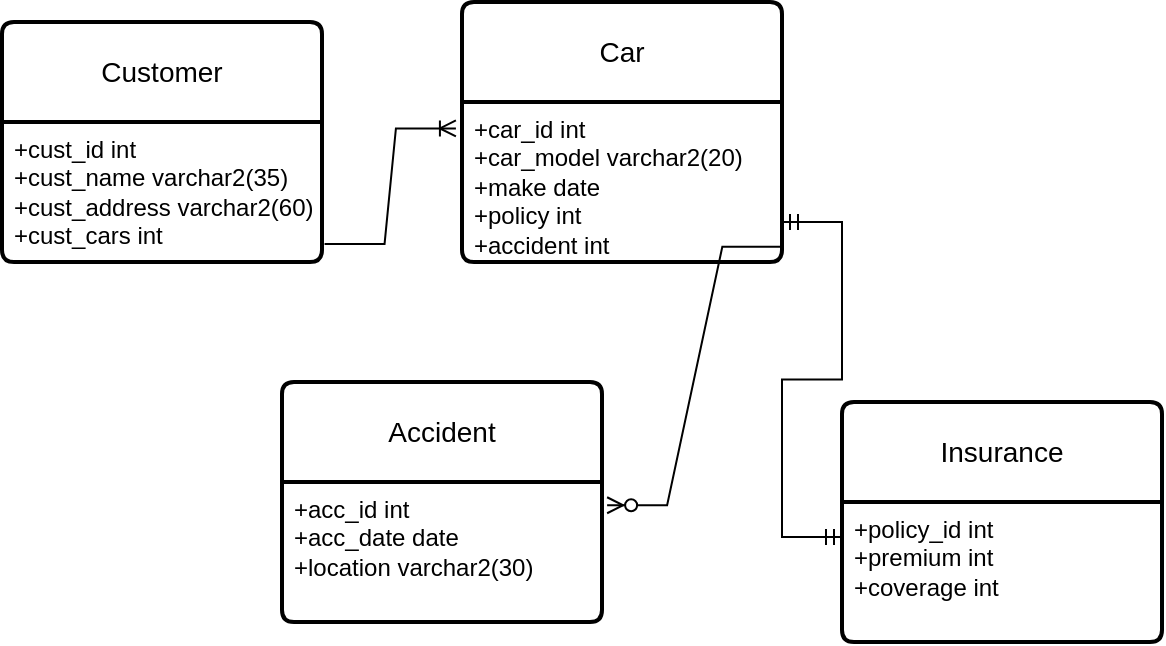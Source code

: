 <mxfile version="21.2.1" type="device">
  <diagram name="Page-1" id="YiAgsld9QGqMZYUkDXwH">
    <mxGraphModel dx="651" dy="766" grid="1" gridSize="10" guides="1" tooltips="1" connect="1" arrows="1" fold="1" page="1" pageScale="1" pageWidth="1169" pageHeight="827" math="0" shadow="0">
      <root>
        <mxCell id="0" />
        <mxCell id="1" parent="0" />
        <mxCell id="jLCaMTqW1mNZJMUQEA44-1" value="Customer" style="swimlane;childLayout=stackLayout;horizontal=1;startSize=50;horizontalStack=0;rounded=1;fontSize=14;fontStyle=0;strokeWidth=2;resizeParent=0;resizeLast=1;shadow=0;dashed=0;align=center;arcSize=4;whiteSpace=wrap;html=1;" vertex="1" parent="1">
          <mxGeometry x="281" y="229" width="160" height="120" as="geometry" />
        </mxCell>
        <mxCell id="jLCaMTqW1mNZJMUQEA44-2" value="+cust_id int&lt;br&gt;+cust_name varchar2(35)&lt;br&gt;+cust_address varchar2(60)&lt;br&gt;+cust_cars int" style="align=left;strokeColor=none;fillColor=none;spacingLeft=4;fontSize=12;verticalAlign=top;resizable=0;rotatable=0;part=1;html=1;" vertex="1" parent="jLCaMTqW1mNZJMUQEA44-1">
          <mxGeometry y="50" width="160" height="70" as="geometry" />
        </mxCell>
        <mxCell id="jLCaMTqW1mNZJMUQEA44-3" value="Car" style="swimlane;childLayout=stackLayout;horizontal=1;startSize=50;horizontalStack=0;rounded=1;fontSize=14;fontStyle=0;strokeWidth=2;resizeParent=0;resizeLast=1;shadow=0;dashed=0;align=center;arcSize=4;whiteSpace=wrap;html=1;" vertex="1" parent="1">
          <mxGeometry x="511" y="219" width="160" height="130" as="geometry" />
        </mxCell>
        <mxCell id="jLCaMTqW1mNZJMUQEA44-4" value="+car_id int&lt;br&gt;+car_model varchar2(20)&lt;br&gt;+make date&lt;br&gt;+policy int&lt;br&gt;+accident int" style="align=left;strokeColor=none;fillColor=none;spacingLeft=4;fontSize=12;verticalAlign=top;resizable=0;rotatable=0;part=1;html=1;" vertex="1" parent="jLCaMTqW1mNZJMUQEA44-3">
          <mxGeometry y="50" width="160" height="80" as="geometry" />
        </mxCell>
        <mxCell id="jLCaMTqW1mNZJMUQEA44-5" value="Accident" style="swimlane;childLayout=stackLayout;horizontal=1;startSize=50;horizontalStack=0;rounded=1;fontSize=14;fontStyle=0;strokeWidth=2;resizeParent=0;resizeLast=1;shadow=0;dashed=0;align=center;arcSize=4;whiteSpace=wrap;html=1;" vertex="1" parent="1">
          <mxGeometry x="421" y="409" width="160" height="120" as="geometry" />
        </mxCell>
        <mxCell id="jLCaMTqW1mNZJMUQEA44-6" value="+acc_id int&lt;br&gt;+acc_date date&lt;br&gt;+location varchar2(30)" style="align=left;strokeColor=none;fillColor=none;spacingLeft=4;fontSize=12;verticalAlign=top;resizable=0;rotatable=0;part=1;html=1;" vertex="1" parent="jLCaMTqW1mNZJMUQEA44-5">
          <mxGeometry y="50" width="160" height="70" as="geometry" />
        </mxCell>
        <mxCell id="jLCaMTqW1mNZJMUQEA44-7" value="Insurance" style="swimlane;childLayout=stackLayout;horizontal=1;startSize=50;horizontalStack=0;rounded=1;fontSize=14;fontStyle=0;strokeWidth=2;resizeParent=0;resizeLast=1;shadow=0;dashed=0;align=center;arcSize=4;whiteSpace=wrap;html=1;" vertex="1" parent="1">
          <mxGeometry x="701" y="419" width="160" height="120" as="geometry" />
        </mxCell>
        <mxCell id="jLCaMTqW1mNZJMUQEA44-8" value="+policy_id int&lt;br&gt;+premium int&lt;br&gt;+coverage int" style="align=left;strokeColor=none;fillColor=none;spacingLeft=4;fontSize=12;verticalAlign=top;resizable=0;rotatable=0;part=1;html=1;" vertex="1" parent="jLCaMTqW1mNZJMUQEA44-7">
          <mxGeometry y="50" width="160" height="70" as="geometry" />
        </mxCell>
        <mxCell id="jLCaMTqW1mNZJMUQEA44-10" value="" style="edgeStyle=entityRelationEdgeStyle;fontSize=12;html=1;endArrow=ERzeroToMany;endFill=1;rounded=0;exitX=1.001;exitY=0.905;exitDx=0;exitDy=0;exitPerimeter=0;entryX=1.016;entryY=0.166;entryDx=0;entryDy=0;entryPerimeter=0;" edge="1" parent="1" source="jLCaMTqW1mNZJMUQEA44-4" target="jLCaMTqW1mNZJMUQEA44-6">
          <mxGeometry width="100" height="100" relative="1" as="geometry">
            <mxPoint x="681" y="349" as="sourcePoint" />
            <mxPoint x="701" y="369" as="targetPoint" />
          </mxGeometry>
        </mxCell>
        <mxCell id="jLCaMTqW1mNZJMUQEA44-12" value="" style="edgeStyle=entityRelationEdgeStyle;fontSize=12;html=1;endArrow=ERmandOne;startArrow=ERmandOne;rounded=0;entryX=0;entryY=0.25;entryDx=0;entryDy=0;exitX=1;exitY=0.75;exitDx=0;exitDy=0;" edge="1" parent="1" source="jLCaMTqW1mNZJMUQEA44-4" target="jLCaMTqW1mNZJMUQEA44-8">
          <mxGeometry width="100" height="100" relative="1" as="geometry">
            <mxPoint x="671" y="339" as="sourcePoint" />
            <mxPoint x="751" y="279" as="targetPoint" />
          </mxGeometry>
        </mxCell>
        <mxCell id="jLCaMTqW1mNZJMUQEA44-14" value="" style="edgeStyle=entityRelationEdgeStyle;fontSize=12;html=1;endArrow=ERoneToMany;rounded=0;entryX=-0.019;entryY=0.165;entryDx=0;entryDy=0;entryPerimeter=0;exitX=1.008;exitY=0.871;exitDx=0;exitDy=0;exitPerimeter=0;" edge="1" parent="1" source="jLCaMTqW1mNZJMUQEA44-2" target="jLCaMTqW1mNZJMUQEA44-4">
          <mxGeometry width="100" height="100" relative="1" as="geometry">
            <mxPoint x="441" y="329" as="sourcePoint" />
            <mxPoint x="541" y="229" as="targetPoint" />
          </mxGeometry>
        </mxCell>
      </root>
    </mxGraphModel>
  </diagram>
</mxfile>
